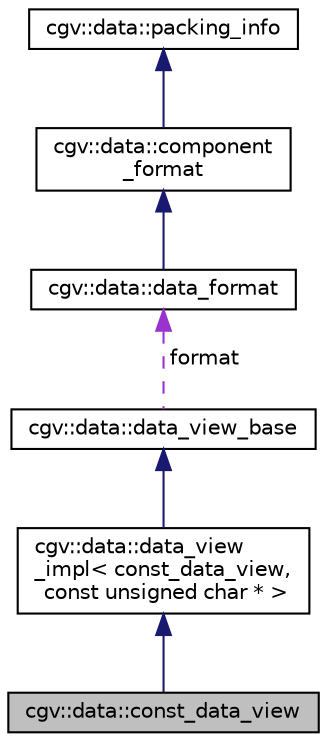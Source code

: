 digraph "cgv::data::const_data_view"
{
  bgcolor="transparent";
  edge [fontname="Helvetica",fontsize="10",labelfontname="Helvetica",labelfontsize="10"];
  node [fontname="Helvetica",fontsize="10",shape=record];
  Node1 [label="cgv::data::const_data_view",height=0.2,width=0.4,color="black", fillcolor="grey75", style="filled", fontcolor="black"];
  Node2 -> Node1 [dir="back",color="midnightblue",fontsize="10",style="solid",fontname="Helvetica"];
  Node2 [label="cgv::data::data_view\l_impl\< const_data_view,\l const unsigned char * \>",height=0.2,width=0.4,color="black",URL="$a00067.html"];
  Node3 -> Node2 [dir="back",color="midnightblue",fontsize="10",style="solid",fontname="Helvetica"];
  Node3 [label="cgv::data::data_view_base",height=0.2,width=0.4,color="black",URL="$a00066.html"];
  Node4 -> Node3 [dir="back",color="darkorchid3",fontsize="10",style="dashed",label=" format" ,fontname="Helvetica"];
  Node4 [label="cgv::data::data_format",height=0.2,width=0.4,color="black",URL="$a00064.html"];
  Node5 -> Node4 [dir="back",color="midnightblue",fontsize="10",style="solid",fontname="Helvetica"];
  Node5 [label="cgv::data::component\l_format",height=0.2,width=0.4,color="black",URL="$a00062.html"];
  Node6 -> Node5 [dir="back",color="midnightblue",fontsize="10",style="solid",fontname="Helvetica"];
  Node6 [label="cgv::data::packing_info",height=0.2,width=0.4,color="black",URL="$a00071.html"];
}
